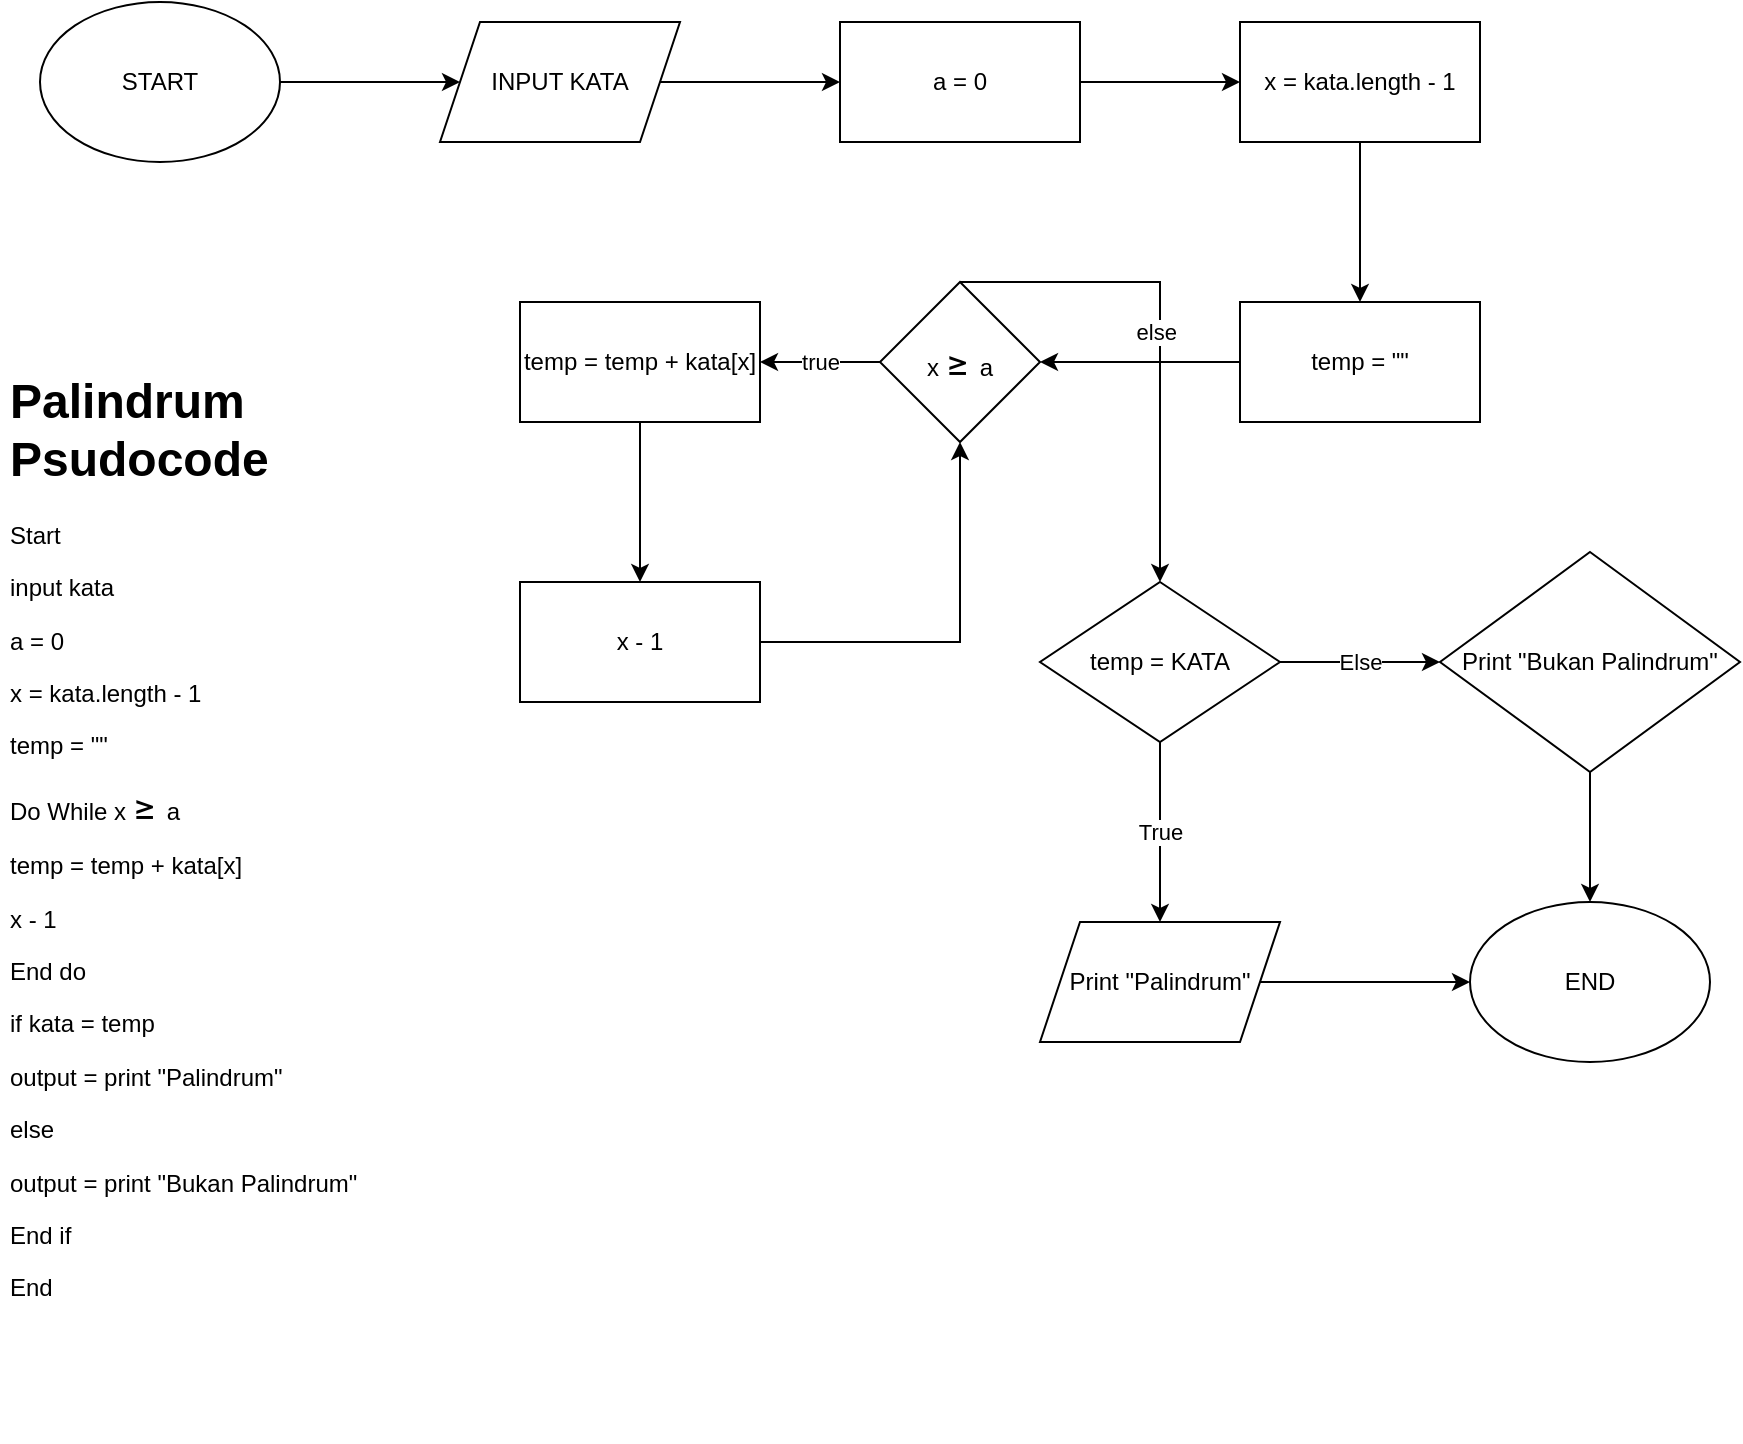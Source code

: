 <mxfile version="20.0.1" type="device"><diagram id="5hqybh27pml1U1GYVGM7" name="Page-1"><mxGraphModel dx="868" dy="482" grid="1" gridSize="10" guides="1" tooltips="1" connect="1" arrows="1" fold="1" page="1" pageScale="1" pageWidth="827" pageHeight="1169" math="0" shadow="0"><root><mxCell id="0"/><mxCell id="1" parent="0"/><mxCell id="paRX3EEGDpvouASY_7yH-2" value="&lt;h1&gt;Palindrum Psudocode&lt;/h1&gt;&lt;p&gt;Start&lt;/p&gt;&lt;p&gt;input kata&lt;/p&gt;&lt;p&gt;a = 0&lt;/p&gt;&lt;p&gt;x = kata.length - 1&lt;/p&gt;&lt;p&gt;temp = &quot;&quot;&lt;/p&gt;Do While x&amp;nbsp;&lt;span style=&quot;font-family: -apple-system, BlinkMacSystemFont, &amp;quot;Segoe UI&amp;quot;, Roboto, Oxygen-Sans, Ubuntu, Cantarell, &amp;quot;Helvetica Neue&amp;quot;, sans-serif; font-size: 18px;&quot;&gt;≥&amp;nbsp;&lt;/span&gt;&lt;span style=&quot;background-color: initial;&quot;&gt;a&lt;/span&gt;&lt;span style=&quot;font-family: -apple-system, BlinkMacSystemFont, &amp;quot;Segoe UI&amp;quot;, Roboto, Oxygen-Sans, Ubuntu, Cantarell, &amp;quot;Helvetica Neue&amp;quot;, sans-serif; font-size: 18px;&quot;&gt;&lt;br&gt;&lt;/span&gt;&lt;p&gt;temp = temp + kata[x]&lt;/p&gt;&lt;p&gt;x - 1&lt;/p&gt;&lt;p&gt;End do&lt;/p&gt;&lt;p&gt;if kata = temp&lt;/p&gt;&lt;p&gt;output = print &quot;Palindrum&quot;&lt;/p&gt;&lt;p&gt;else&lt;/p&gt;&lt;p&gt;output = print &quot;Bukan Palindrum&quot;&lt;/p&gt;&lt;p&gt;End if&lt;/p&gt;&lt;p&gt;End&lt;/p&gt;&lt;p&gt;&lt;br&gt;&lt;/p&gt;" style="text;html=1;strokeColor=none;fillColor=none;spacing=5;spacingTop=-20;whiteSpace=wrap;overflow=hidden;rounded=0;" parent="1" vertex="1"><mxGeometry x="20" y="260" width="190" height="540" as="geometry"/></mxCell><mxCell id="paRX3EEGDpvouASY_7yH-6" value="" style="edgeStyle=orthogonalEdgeStyle;rounded=0;orthogonalLoop=1;jettySize=auto;html=1;" parent="1" source="paRX3EEGDpvouASY_7yH-3" target="paRX3EEGDpvouASY_7yH-5" edge="1"><mxGeometry relative="1" as="geometry"/></mxCell><mxCell id="paRX3EEGDpvouASY_7yH-3" value="START" style="ellipse;whiteSpace=wrap;html=1;" parent="1" vertex="1"><mxGeometry x="40" y="80" width="120" height="80" as="geometry"/></mxCell><mxCell id="paRX3EEGDpvouASY_7yH-8" value="" style="edgeStyle=orthogonalEdgeStyle;rounded=0;orthogonalLoop=1;jettySize=auto;html=1;" parent="1" source="paRX3EEGDpvouASY_7yH-5" target="paRX3EEGDpvouASY_7yH-7" edge="1"><mxGeometry relative="1" as="geometry"/></mxCell><mxCell id="paRX3EEGDpvouASY_7yH-5" value="INPUT KATA" style="shape=parallelogram;perimeter=parallelogramPerimeter;whiteSpace=wrap;html=1;fixedSize=1;" parent="1" vertex="1"><mxGeometry x="240" y="90" width="120" height="60" as="geometry"/></mxCell><mxCell id="paRX3EEGDpvouASY_7yH-10" value="" style="edgeStyle=orthogonalEdgeStyle;rounded=0;orthogonalLoop=1;jettySize=auto;html=1;" parent="1" source="paRX3EEGDpvouASY_7yH-7" target="paRX3EEGDpvouASY_7yH-9" edge="1"><mxGeometry relative="1" as="geometry"/></mxCell><mxCell id="paRX3EEGDpvouASY_7yH-7" value="a = 0" style="whiteSpace=wrap;html=1;" parent="1" vertex="1"><mxGeometry x="440" y="90" width="120" height="60" as="geometry"/></mxCell><mxCell id="paRX3EEGDpvouASY_7yH-12" value="" style="edgeStyle=orthogonalEdgeStyle;rounded=0;orthogonalLoop=1;jettySize=auto;html=1;" parent="1" source="paRX3EEGDpvouASY_7yH-9" target="paRX3EEGDpvouASY_7yH-11" edge="1"><mxGeometry relative="1" as="geometry"/></mxCell><mxCell id="paRX3EEGDpvouASY_7yH-9" value="x = kata.length - 1" style="whiteSpace=wrap;html=1;" parent="1" vertex="1"><mxGeometry x="640" y="90" width="120" height="60" as="geometry"/></mxCell><mxCell id="paRX3EEGDpvouASY_7yH-17" value="" style="edgeStyle=orthogonalEdgeStyle;rounded=0;orthogonalLoop=1;jettySize=auto;html=1;" parent="1" source="paRX3EEGDpvouASY_7yH-11" target="paRX3EEGDpvouASY_7yH-16" edge="1"><mxGeometry relative="1" as="geometry"/></mxCell><mxCell id="paRX3EEGDpvouASY_7yH-11" value="temp = &quot;&quot;" style="whiteSpace=wrap;html=1;" parent="1" vertex="1"><mxGeometry x="640" y="230" width="120" height="60" as="geometry"/></mxCell><mxCell id="paRX3EEGDpvouASY_7yH-19" value="true" style="edgeStyle=orthogonalEdgeStyle;rounded=0;orthogonalLoop=1;jettySize=auto;html=1;" parent="1" source="paRX3EEGDpvouASY_7yH-16" target="paRX3EEGDpvouASY_7yH-18" edge="1"><mxGeometry relative="1" as="geometry"/></mxCell><mxCell id="paRX3EEGDpvouASY_7yH-16" value="x&amp;nbsp;&lt;span style=&quot;font-family: -apple-system, BlinkMacSystemFont, &amp;quot;Segoe UI&amp;quot;, Roboto, Oxygen-Sans, Ubuntu, Cantarell, &amp;quot;Helvetica Neue&amp;quot;, sans-serif; font-size: 18px; text-align: left;&quot;&gt;≥&amp;nbsp;&lt;/span&gt;a" style="rhombus;whiteSpace=wrap;html=1;" parent="1" vertex="1"><mxGeometry x="460" y="220" width="80" height="80" as="geometry"/></mxCell><mxCell id="paRX3EEGDpvouASY_7yH-21" value="" style="edgeStyle=orthogonalEdgeStyle;rounded=0;orthogonalLoop=1;jettySize=auto;html=1;" parent="1" source="paRX3EEGDpvouASY_7yH-18" target="paRX3EEGDpvouASY_7yH-20" edge="1"><mxGeometry relative="1" as="geometry"/></mxCell><mxCell id="paRX3EEGDpvouASY_7yH-18" value="temp = temp + kata[x]" style="whiteSpace=wrap;html=1;" parent="1" vertex="1"><mxGeometry x="280" y="230" width="120" height="60" as="geometry"/></mxCell><mxCell id="paRX3EEGDpvouASY_7yH-20" value="x - 1" style="whiteSpace=wrap;html=1;" parent="1" vertex="1"><mxGeometry x="280" y="370" width="120" height="60" as="geometry"/></mxCell><mxCell id="paRX3EEGDpvouASY_7yH-22" value="" style="endArrow=classic;html=1;rounded=0;exitX=1;exitY=0.5;exitDx=0;exitDy=0;entryX=0.5;entryY=1;entryDx=0;entryDy=0;" parent="1" source="paRX3EEGDpvouASY_7yH-20" target="paRX3EEGDpvouASY_7yH-16" edge="1"><mxGeometry width="50" height="50" relative="1" as="geometry"><mxPoint x="390" y="390" as="sourcePoint"/><mxPoint x="440" y="340" as="targetPoint"/><Array as="points"><mxPoint x="500" y="400"/></Array></mxGeometry></mxCell><mxCell id="paRX3EEGDpvouASY_7yH-23" value="&lt;span style=&quot;white-space: pre;&quot;&gt;&#9;&lt;/span&gt;else&amp;nbsp;&lt;span style=&quot;white-space: pre;&quot;&gt;&#9;&lt;/span&gt;" style="endArrow=classic;html=1;rounded=0;exitX=0.5;exitY=0;exitDx=0;exitDy=0;" parent="1" source="paRX3EEGDpvouASY_7yH-16" edge="1"><mxGeometry width="50" height="50" relative="1" as="geometry"><mxPoint x="390" y="390" as="sourcePoint"/><mxPoint x="600" y="370" as="targetPoint"/><Array as="points"><mxPoint x="600" y="220"/></Array></mxGeometry></mxCell><mxCell id="paRX3EEGDpvouASY_7yH-26" value="True" style="edgeStyle=orthogonalEdgeStyle;rounded=0;orthogonalLoop=1;jettySize=auto;html=1;" parent="1" source="paRX3EEGDpvouASY_7yH-24" target="paRX3EEGDpvouASY_7yH-25" edge="1"><mxGeometry relative="1" as="geometry"/></mxCell><mxCell id="paRX3EEGDpvouASY_7yH-28" value="Else" style="edgeStyle=orthogonalEdgeStyle;rounded=0;orthogonalLoop=1;jettySize=auto;html=1;" parent="1" source="paRX3EEGDpvouASY_7yH-24" target="paRX3EEGDpvouASY_7yH-27" edge="1"><mxGeometry relative="1" as="geometry"/></mxCell><mxCell id="paRX3EEGDpvouASY_7yH-24" value="temp = KATA" style="rhombus;whiteSpace=wrap;html=1;" parent="1" vertex="1"><mxGeometry x="540" y="370" width="120" height="80" as="geometry"/></mxCell><mxCell id="paRX3EEGDpvouASY_7yH-25" value="Print &quot;Palindrum&quot;" style="shape=parallelogram;perimeter=parallelogramPerimeter;whiteSpace=wrap;html=1;fixedSize=1;" parent="1" vertex="1"><mxGeometry x="540" y="540" width="120" height="60" as="geometry"/></mxCell><mxCell id="paRX3EEGDpvouASY_7yH-27" value="Print &quot;Bukan Palindrum&quot;" style="rhombus;whiteSpace=wrap;html=1;" parent="1" vertex="1"><mxGeometry x="740" y="355" width="150" height="110" as="geometry"/></mxCell><mxCell id="paRX3EEGDpvouASY_7yH-29" value="" style="endArrow=classic;html=1;rounded=0;exitX=1;exitY=0.5;exitDx=0;exitDy=0;" parent="1" source="paRX3EEGDpvouASY_7yH-25" target="paRX3EEGDpvouASY_7yH-30" edge="1"><mxGeometry width="50" height="50" relative="1" as="geometry"><mxPoint x="450" y="470" as="sourcePoint"/><mxPoint x="770" y="570" as="targetPoint"/><Array as="points"/></mxGeometry></mxCell><mxCell id="paRX3EEGDpvouASY_7yH-30" value="END" style="ellipse;whiteSpace=wrap;html=1;" parent="1" vertex="1"><mxGeometry x="755" y="530" width="120" height="80" as="geometry"/></mxCell><mxCell id="paRX3EEGDpvouASY_7yH-31" value="" style="endArrow=classic;html=1;rounded=0;exitX=0.5;exitY=1;exitDx=0;exitDy=0;entryX=0.5;entryY=0;entryDx=0;entryDy=0;" parent="1" source="paRX3EEGDpvouASY_7yH-27" target="paRX3EEGDpvouASY_7yH-30" edge="1"><mxGeometry width="50" height="50" relative="1" as="geometry"><mxPoint x="450" y="470" as="sourcePoint"/><mxPoint x="500" y="420" as="targetPoint"/></mxGeometry></mxCell></root></mxGraphModel></diagram></mxfile>